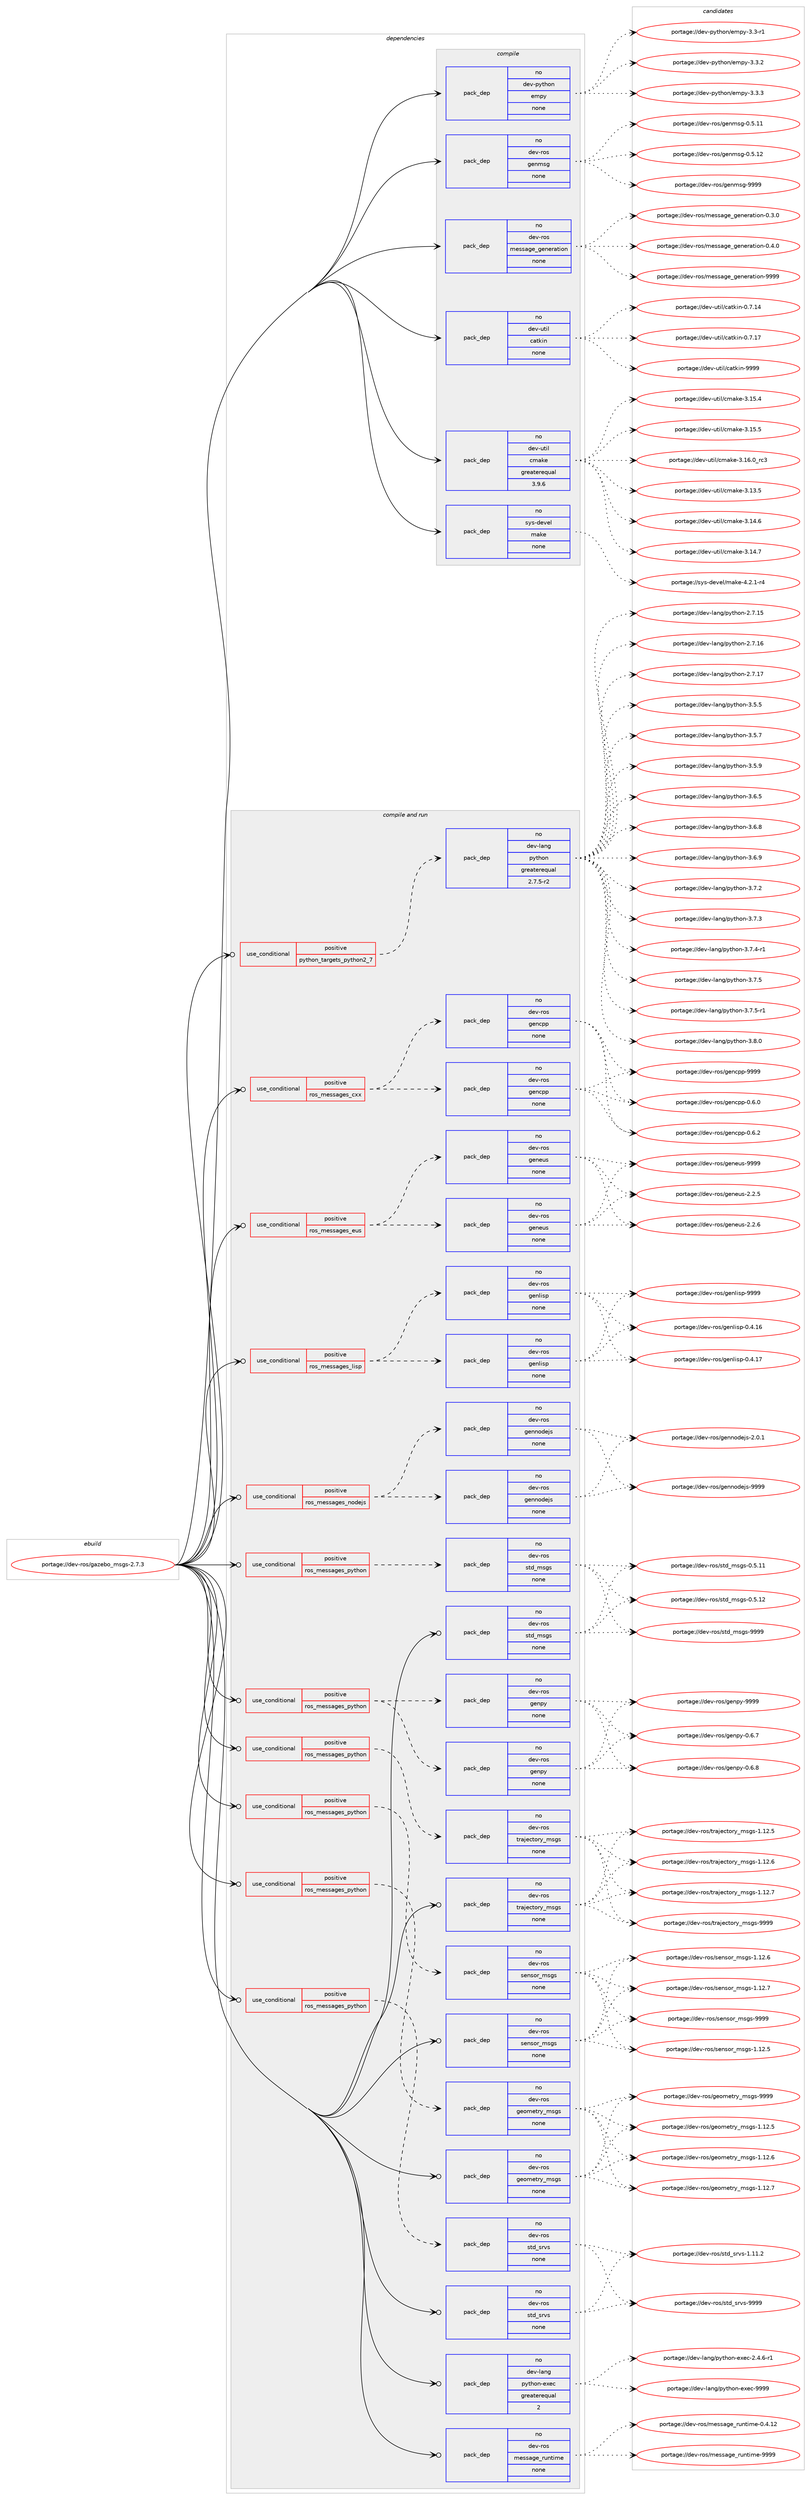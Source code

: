 digraph prolog {

# *************
# Graph options
# *************

newrank=true;
concentrate=true;
compound=true;
graph [rankdir=LR,fontname=Helvetica,fontsize=10,ranksep=1.5];#, ranksep=2.5, nodesep=0.2];
edge  [arrowhead=vee];
node  [fontname=Helvetica,fontsize=10];

# **********
# The ebuild
# **********

subgraph cluster_leftcol {
color=gray;
rank=same;
label=<<i>ebuild</i>>;
id [label="portage://dev-ros/gazebo_msgs-2.7.3", color=red, width=4, href="../dev-ros/gazebo_msgs-2.7.3.svg"];
}

# ****************
# The dependencies
# ****************

subgraph cluster_midcol {
color=gray;
label=<<i>dependencies</i>>;
subgraph cluster_compile {
fillcolor="#eeeeee";
style=filled;
label=<<i>compile</i>>;
subgraph pack140905 {
dependency186837 [label=<<TABLE BORDER="0" CELLBORDER="1" CELLSPACING="0" CELLPADDING="4" WIDTH="220"><TR><TD ROWSPAN="6" CELLPADDING="30">pack_dep</TD></TR><TR><TD WIDTH="110">no</TD></TR><TR><TD>dev-python</TD></TR><TR><TD>empy</TD></TR><TR><TD>none</TD></TR><TR><TD></TD></TR></TABLE>>, shape=none, color=blue];
}
id:e -> dependency186837:w [weight=20,style="solid",arrowhead="vee"];
subgraph pack140906 {
dependency186838 [label=<<TABLE BORDER="0" CELLBORDER="1" CELLSPACING="0" CELLPADDING="4" WIDTH="220"><TR><TD ROWSPAN="6" CELLPADDING="30">pack_dep</TD></TR><TR><TD WIDTH="110">no</TD></TR><TR><TD>dev-ros</TD></TR><TR><TD>genmsg</TD></TR><TR><TD>none</TD></TR><TR><TD></TD></TR></TABLE>>, shape=none, color=blue];
}
id:e -> dependency186838:w [weight=20,style="solid",arrowhead="vee"];
subgraph pack140907 {
dependency186839 [label=<<TABLE BORDER="0" CELLBORDER="1" CELLSPACING="0" CELLPADDING="4" WIDTH="220"><TR><TD ROWSPAN="6" CELLPADDING="30">pack_dep</TD></TR><TR><TD WIDTH="110">no</TD></TR><TR><TD>dev-ros</TD></TR><TR><TD>message_generation</TD></TR><TR><TD>none</TD></TR><TR><TD></TD></TR></TABLE>>, shape=none, color=blue];
}
id:e -> dependency186839:w [weight=20,style="solid",arrowhead="vee"];
subgraph pack140908 {
dependency186840 [label=<<TABLE BORDER="0" CELLBORDER="1" CELLSPACING="0" CELLPADDING="4" WIDTH="220"><TR><TD ROWSPAN="6" CELLPADDING="30">pack_dep</TD></TR><TR><TD WIDTH="110">no</TD></TR><TR><TD>dev-util</TD></TR><TR><TD>catkin</TD></TR><TR><TD>none</TD></TR><TR><TD></TD></TR></TABLE>>, shape=none, color=blue];
}
id:e -> dependency186840:w [weight=20,style="solid",arrowhead="vee"];
subgraph pack140909 {
dependency186841 [label=<<TABLE BORDER="0" CELLBORDER="1" CELLSPACING="0" CELLPADDING="4" WIDTH="220"><TR><TD ROWSPAN="6" CELLPADDING="30">pack_dep</TD></TR><TR><TD WIDTH="110">no</TD></TR><TR><TD>dev-util</TD></TR><TR><TD>cmake</TD></TR><TR><TD>greaterequal</TD></TR><TR><TD>3.9.6</TD></TR></TABLE>>, shape=none, color=blue];
}
id:e -> dependency186841:w [weight=20,style="solid",arrowhead="vee"];
subgraph pack140910 {
dependency186842 [label=<<TABLE BORDER="0" CELLBORDER="1" CELLSPACING="0" CELLPADDING="4" WIDTH="220"><TR><TD ROWSPAN="6" CELLPADDING="30">pack_dep</TD></TR><TR><TD WIDTH="110">no</TD></TR><TR><TD>sys-devel</TD></TR><TR><TD>make</TD></TR><TR><TD>none</TD></TR><TR><TD></TD></TR></TABLE>>, shape=none, color=blue];
}
id:e -> dependency186842:w [weight=20,style="solid",arrowhead="vee"];
}
subgraph cluster_compileandrun {
fillcolor="#eeeeee";
style=filled;
label=<<i>compile and run</i>>;
subgraph cond42504 {
dependency186843 [label=<<TABLE BORDER="0" CELLBORDER="1" CELLSPACING="0" CELLPADDING="4"><TR><TD ROWSPAN="3" CELLPADDING="10">use_conditional</TD></TR><TR><TD>positive</TD></TR><TR><TD>python_targets_python2_7</TD></TR></TABLE>>, shape=none, color=red];
subgraph pack140911 {
dependency186844 [label=<<TABLE BORDER="0" CELLBORDER="1" CELLSPACING="0" CELLPADDING="4" WIDTH="220"><TR><TD ROWSPAN="6" CELLPADDING="30">pack_dep</TD></TR><TR><TD WIDTH="110">no</TD></TR><TR><TD>dev-lang</TD></TR><TR><TD>python</TD></TR><TR><TD>greaterequal</TD></TR><TR><TD>2.7.5-r2</TD></TR></TABLE>>, shape=none, color=blue];
}
dependency186843:e -> dependency186844:w [weight=20,style="dashed",arrowhead="vee"];
}
id:e -> dependency186843:w [weight=20,style="solid",arrowhead="odotvee"];
subgraph cond42505 {
dependency186845 [label=<<TABLE BORDER="0" CELLBORDER="1" CELLSPACING="0" CELLPADDING="4"><TR><TD ROWSPAN="3" CELLPADDING="10">use_conditional</TD></TR><TR><TD>positive</TD></TR><TR><TD>ros_messages_cxx</TD></TR></TABLE>>, shape=none, color=red];
subgraph pack140912 {
dependency186846 [label=<<TABLE BORDER="0" CELLBORDER="1" CELLSPACING="0" CELLPADDING="4" WIDTH="220"><TR><TD ROWSPAN="6" CELLPADDING="30">pack_dep</TD></TR><TR><TD WIDTH="110">no</TD></TR><TR><TD>dev-ros</TD></TR><TR><TD>gencpp</TD></TR><TR><TD>none</TD></TR><TR><TD></TD></TR></TABLE>>, shape=none, color=blue];
}
dependency186845:e -> dependency186846:w [weight=20,style="dashed",arrowhead="vee"];
subgraph pack140913 {
dependency186847 [label=<<TABLE BORDER="0" CELLBORDER="1" CELLSPACING="0" CELLPADDING="4" WIDTH="220"><TR><TD ROWSPAN="6" CELLPADDING="30">pack_dep</TD></TR><TR><TD WIDTH="110">no</TD></TR><TR><TD>dev-ros</TD></TR><TR><TD>gencpp</TD></TR><TR><TD>none</TD></TR><TR><TD></TD></TR></TABLE>>, shape=none, color=blue];
}
dependency186845:e -> dependency186847:w [weight=20,style="dashed",arrowhead="vee"];
}
id:e -> dependency186845:w [weight=20,style="solid",arrowhead="odotvee"];
subgraph cond42506 {
dependency186848 [label=<<TABLE BORDER="0" CELLBORDER="1" CELLSPACING="0" CELLPADDING="4"><TR><TD ROWSPAN="3" CELLPADDING="10">use_conditional</TD></TR><TR><TD>positive</TD></TR><TR><TD>ros_messages_eus</TD></TR></TABLE>>, shape=none, color=red];
subgraph pack140914 {
dependency186849 [label=<<TABLE BORDER="0" CELLBORDER="1" CELLSPACING="0" CELLPADDING="4" WIDTH="220"><TR><TD ROWSPAN="6" CELLPADDING="30">pack_dep</TD></TR><TR><TD WIDTH="110">no</TD></TR><TR><TD>dev-ros</TD></TR><TR><TD>geneus</TD></TR><TR><TD>none</TD></TR><TR><TD></TD></TR></TABLE>>, shape=none, color=blue];
}
dependency186848:e -> dependency186849:w [weight=20,style="dashed",arrowhead="vee"];
subgraph pack140915 {
dependency186850 [label=<<TABLE BORDER="0" CELLBORDER="1" CELLSPACING="0" CELLPADDING="4" WIDTH="220"><TR><TD ROWSPAN="6" CELLPADDING="30">pack_dep</TD></TR><TR><TD WIDTH="110">no</TD></TR><TR><TD>dev-ros</TD></TR><TR><TD>geneus</TD></TR><TR><TD>none</TD></TR><TR><TD></TD></TR></TABLE>>, shape=none, color=blue];
}
dependency186848:e -> dependency186850:w [weight=20,style="dashed",arrowhead="vee"];
}
id:e -> dependency186848:w [weight=20,style="solid",arrowhead="odotvee"];
subgraph cond42507 {
dependency186851 [label=<<TABLE BORDER="0" CELLBORDER="1" CELLSPACING="0" CELLPADDING="4"><TR><TD ROWSPAN="3" CELLPADDING="10">use_conditional</TD></TR><TR><TD>positive</TD></TR><TR><TD>ros_messages_lisp</TD></TR></TABLE>>, shape=none, color=red];
subgraph pack140916 {
dependency186852 [label=<<TABLE BORDER="0" CELLBORDER="1" CELLSPACING="0" CELLPADDING="4" WIDTH="220"><TR><TD ROWSPAN="6" CELLPADDING="30">pack_dep</TD></TR><TR><TD WIDTH="110">no</TD></TR><TR><TD>dev-ros</TD></TR><TR><TD>genlisp</TD></TR><TR><TD>none</TD></TR><TR><TD></TD></TR></TABLE>>, shape=none, color=blue];
}
dependency186851:e -> dependency186852:w [weight=20,style="dashed",arrowhead="vee"];
subgraph pack140917 {
dependency186853 [label=<<TABLE BORDER="0" CELLBORDER="1" CELLSPACING="0" CELLPADDING="4" WIDTH="220"><TR><TD ROWSPAN="6" CELLPADDING="30">pack_dep</TD></TR><TR><TD WIDTH="110">no</TD></TR><TR><TD>dev-ros</TD></TR><TR><TD>genlisp</TD></TR><TR><TD>none</TD></TR><TR><TD></TD></TR></TABLE>>, shape=none, color=blue];
}
dependency186851:e -> dependency186853:w [weight=20,style="dashed",arrowhead="vee"];
}
id:e -> dependency186851:w [weight=20,style="solid",arrowhead="odotvee"];
subgraph cond42508 {
dependency186854 [label=<<TABLE BORDER="0" CELLBORDER="1" CELLSPACING="0" CELLPADDING="4"><TR><TD ROWSPAN="3" CELLPADDING="10">use_conditional</TD></TR><TR><TD>positive</TD></TR><TR><TD>ros_messages_nodejs</TD></TR></TABLE>>, shape=none, color=red];
subgraph pack140918 {
dependency186855 [label=<<TABLE BORDER="0" CELLBORDER="1" CELLSPACING="0" CELLPADDING="4" WIDTH="220"><TR><TD ROWSPAN="6" CELLPADDING="30">pack_dep</TD></TR><TR><TD WIDTH="110">no</TD></TR><TR><TD>dev-ros</TD></TR><TR><TD>gennodejs</TD></TR><TR><TD>none</TD></TR><TR><TD></TD></TR></TABLE>>, shape=none, color=blue];
}
dependency186854:e -> dependency186855:w [weight=20,style="dashed",arrowhead="vee"];
subgraph pack140919 {
dependency186856 [label=<<TABLE BORDER="0" CELLBORDER="1" CELLSPACING="0" CELLPADDING="4" WIDTH="220"><TR><TD ROWSPAN="6" CELLPADDING="30">pack_dep</TD></TR><TR><TD WIDTH="110">no</TD></TR><TR><TD>dev-ros</TD></TR><TR><TD>gennodejs</TD></TR><TR><TD>none</TD></TR><TR><TD></TD></TR></TABLE>>, shape=none, color=blue];
}
dependency186854:e -> dependency186856:w [weight=20,style="dashed",arrowhead="vee"];
}
id:e -> dependency186854:w [weight=20,style="solid",arrowhead="odotvee"];
subgraph cond42509 {
dependency186857 [label=<<TABLE BORDER="0" CELLBORDER="1" CELLSPACING="0" CELLPADDING="4"><TR><TD ROWSPAN="3" CELLPADDING="10">use_conditional</TD></TR><TR><TD>positive</TD></TR><TR><TD>ros_messages_python</TD></TR></TABLE>>, shape=none, color=red];
subgraph pack140920 {
dependency186858 [label=<<TABLE BORDER="0" CELLBORDER="1" CELLSPACING="0" CELLPADDING="4" WIDTH="220"><TR><TD ROWSPAN="6" CELLPADDING="30">pack_dep</TD></TR><TR><TD WIDTH="110">no</TD></TR><TR><TD>dev-ros</TD></TR><TR><TD>genpy</TD></TR><TR><TD>none</TD></TR><TR><TD></TD></TR></TABLE>>, shape=none, color=blue];
}
dependency186857:e -> dependency186858:w [weight=20,style="dashed",arrowhead="vee"];
subgraph pack140921 {
dependency186859 [label=<<TABLE BORDER="0" CELLBORDER="1" CELLSPACING="0" CELLPADDING="4" WIDTH="220"><TR><TD ROWSPAN="6" CELLPADDING="30">pack_dep</TD></TR><TR><TD WIDTH="110">no</TD></TR><TR><TD>dev-ros</TD></TR><TR><TD>genpy</TD></TR><TR><TD>none</TD></TR><TR><TD></TD></TR></TABLE>>, shape=none, color=blue];
}
dependency186857:e -> dependency186859:w [weight=20,style="dashed",arrowhead="vee"];
}
id:e -> dependency186857:w [weight=20,style="solid",arrowhead="odotvee"];
subgraph cond42510 {
dependency186860 [label=<<TABLE BORDER="0" CELLBORDER="1" CELLSPACING="0" CELLPADDING="4"><TR><TD ROWSPAN="3" CELLPADDING="10">use_conditional</TD></TR><TR><TD>positive</TD></TR><TR><TD>ros_messages_python</TD></TR></TABLE>>, shape=none, color=red];
subgraph pack140922 {
dependency186861 [label=<<TABLE BORDER="0" CELLBORDER="1" CELLSPACING="0" CELLPADDING="4" WIDTH="220"><TR><TD ROWSPAN="6" CELLPADDING="30">pack_dep</TD></TR><TR><TD WIDTH="110">no</TD></TR><TR><TD>dev-ros</TD></TR><TR><TD>geometry_msgs</TD></TR><TR><TD>none</TD></TR><TR><TD></TD></TR></TABLE>>, shape=none, color=blue];
}
dependency186860:e -> dependency186861:w [weight=20,style="dashed",arrowhead="vee"];
}
id:e -> dependency186860:w [weight=20,style="solid",arrowhead="odotvee"];
subgraph cond42511 {
dependency186862 [label=<<TABLE BORDER="0" CELLBORDER="1" CELLSPACING="0" CELLPADDING="4"><TR><TD ROWSPAN="3" CELLPADDING="10">use_conditional</TD></TR><TR><TD>positive</TD></TR><TR><TD>ros_messages_python</TD></TR></TABLE>>, shape=none, color=red];
subgraph pack140923 {
dependency186863 [label=<<TABLE BORDER="0" CELLBORDER="1" CELLSPACING="0" CELLPADDING="4" WIDTH="220"><TR><TD ROWSPAN="6" CELLPADDING="30">pack_dep</TD></TR><TR><TD WIDTH="110">no</TD></TR><TR><TD>dev-ros</TD></TR><TR><TD>sensor_msgs</TD></TR><TR><TD>none</TD></TR><TR><TD></TD></TR></TABLE>>, shape=none, color=blue];
}
dependency186862:e -> dependency186863:w [weight=20,style="dashed",arrowhead="vee"];
}
id:e -> dependency186862:w [weight=20,style="solid",arrowhead="odotvee"];
subgraph cond42512 {
dependency186864 [label=<<TABLE BORDER="0" CELLBORDER="1" CELLSPACING="0" CELLPADDING="4"><TR><TD ROWSPAN="3" CELLPADDING="10">use_conditional</TD></TR><TR><TD>positive</TD></TR><TR><TD>ros_messages_python</TD></TR></TABLE>>, shape=none, color=red];
subgraph pack140924 {
dependency186865 [label=<<TABLE BORDER="0" CELLBORDER="1" CELLSPACING="0" CELLPADDING="4" WIDTH="220"><TR><TD ROWSPAN="6" CELLPADDING="30">pack_dep</TD></TR><TR><TD WIDTH="110">no</TD></TR><TR><TD>dev-ros</TD></TR><TR><TD>std_msgs</TD></TR><TR><TD>none</TD></TR><TR><TD></TD></TR></TABLE>>, shape=none, color=blue];
}
dependency186864:e -> dependency186865:w [weight=20,style="dashed",arrowhead="vee"];
}
id:e -> dependency186864:w [weight=20,style="solid",arrowhead="odotvee"];
subgraph cond42513 {
dependency186866 [label=<<TABLE BORDER="0" CELLBORDER="1" CELLSPACING="0" CELLPADDING="4"><TR><TD ROWSPAN="3" CELLPADDING="10">use_conditional</TD></TR><TR><TD>positive</TD></TR><TR><TD>ros_messages_python</TD></TR></TABLE>>, shape=none, color=red];
subgraph pack140925 {
dependency186867 [label=<<TABLE BORDER="0" CELLBORDER="1" CELLSPACING="0" CELLPADDING="4" WIDTH="220"><TR><TD ROWSPAN="6" CELLPADDING="30">pack_dep</TD></TR><TR><TD WIDTH="110">no</TD></TR><TR><TD>dev-ros</TD></TR><TR><TD>std_srvs</TD></TR><TR><TD>none</TD></TR><TR><TD></TD></TR></TABLE>>, shape=none, color=blue];
}
dependency186866:e -> dependency186867:w [weight=20,style="dashed",arrowhead="vee"];
}
id:e -> dependency186866:w [weight=20,style="solid",arrowhead="odotvee"];
subgraph cond42514 {
dependency186868 [label=<<TABLE BORDER="0" CELLBORDER="1" CELLSPACING="0" CELLPADDING="4"><TR><TD ROWSPAN="3" CELLPADDING="10">use_conditional</TD></TR><TR><TD>positive</TD></TR><TR><TD>ros_messages_python</TD></TR></TABLE>>, shape=none, color=red];
subgraph pack140926 {
dependency186869 [label=<<TABLE BORDER="0" CELLBORDER="1" CELLSPACING="0" CELLPADDING="4" WIDTH="220"><TR><TD ROWSPAN="6" CELLPADDING="30">pack_dep</TD></TR><TR><TD WIDTH="110">no</TD></TR><TR><TD>dev-ros</TD></TR><TR><TD>trajectory_msgs</TD></TR><TR><TD>none</TD></TR><TR><TD></TD></TR></TABLE>>, shape=none, color=blue];
}
dependency186868:e -> dependency186869:w [weight=20,style="dashed",arrowhead="vee"];
}
id:e -> dependency186868:w [weight=20,style="solid",arrowhead="odotvee"];
subgraph pack140927 {
dependency186870 [label=<<TABLE BORDER="0" CELLBORDER="1" CELLSPACING="0" CELLPADDING="4" WIDTH="220"><TR><TD ROWSPAN="6" CELLPADDING="30">pack_dep</TD></TR><TR><TD WIDTH="110">no</TD></TR><TR><TD>dev-lang</TD></TR><TR><TD>python-exec</TD></TR><TR><TD>greaterequal</TD></TR><TR><TD>2</TD></TR></TABLE>>, shape=none, color=blue];
}
id:e -> dependency186870:w [weight=20,style="solid",arrowhead="odotvee"];
subgraph pack140928 {
dependency186871 [label=<<TABLE BORDER="0" CELLBORDER="1" CELLSPACING="0" CELLPADDING="4" WIDTH="220"><TR><TD ROWSPAN="6" CELLPADDING="30">pack_dep</TD></TR><TR><TD WIDTH="110">no</TD></TR><TR><TD>dev-ros</TD></TR><TR><TD>geometry_msgs</TD></TR><TR><TD>none</TD></TR><TR><TD></TD></TR></TABLE>>, shape=none, color=blue];
}
id:e -> dependency186871:w [weight=20,style="solid",arrowhead="odotvee"];
subgraph pack140929 {
dependency186872 [label=<<TABLE BORDER="0" CELLBORDER="1" CELLSPACING="0" CELLPADDING="4" WIDTH="220"><TR><TD ROWSPAN="6" CELLPADDING="30">pack_dep</TD></TR><TR><TD WIDTH="110">no</TD></TR><TR><TD>dev-ros</TD></TR><TR><TD>message_runtime</TD></TR><TR><TD>none</TD></TR><TR><TD></TD></TR></TABLE>>, shape=none, color=blue];
}
id:e -> dependency186872:w [weight=20,style="solid",arrowhead="odotvee"];
subgraph pack140930 {
dependency186873 [label=<<TABLE BORDER="0" CELLBORDER="1" CELLSPACING="0" CELLPADDING="4" WIDTH="220"><TR><TD ROWSPAN="6" CELLPADDING="30">pack_dep</TD></TR><TR><TD WIDTH="110">no</TD></TR><TR><TD>dev-ros</TD></TR><TR><TD>sensor_msgs</TD></TR><TR><TD>none</TD></TR><TR><TD></TD></TR></TABLE>>, shape=none, color=blue];
}
id:e -> dependency186873:w [weight=20,style="solid",arrowhead="odotvee"];
subgraph pack140931 {
dependency186874 [label=<<TABLE BORDER="0" CELLBORDER="1" CELLSPACING="0" CELLPADDING="4" WIDTH="220"><TR><TD ROWSPAN="6" CELLPADDING="30">pack_dep</TD></TR><TR><TD WIDTH="110">no</TD></TR><TR><TD>dev-ros</TD></TR><TR><TD>std_msgs</TD></TR><TR><TD>none</TD></TR><TR><TD></TD></TR></TABLE>>, shape=none, color=blue];
}
id:e -> dependency186874:w [weight=20,style="solid",arrowhead="odotvee"];
subgraph pack140932 {
dependency186875 [label=<<TABLE BORDER="0" CELLBORDER="1" CELLSPACING="0" CELLPADDING="4" WIDTH="220"><TR><TD ROWSPAN="6" CELLPADDING="30">pack_dep</TD></TR><TR><TD WIDTH="110">no</TD></TR><TR><TD>dev-ros</TD></TR><TR><TD>std_srvs</TD></TR><TR><TD>none</TD></TR><TR><TD></TD></TR></TABLE>>, shape=none, color=blue];
}
id:e -> dependency186875:w [weight=20,style="solid",arrowhead="odotvee"];
subgraph pack140933 {
dependency186876 [label=<<TABLE BORDER="0" CELLBORDER="1" CELLSPACING="0" CELLPADDING="4" WIDTH="220"><TR><TD ROWSPAN="6" CELLPADDING="30">pack_dep</TD></TR><TR><TD WIDTH="110">no</TD></TR><TR><TD>dev-ros</TD></TR><TR><TD>trajectory_msgs</TD></TR><TR><TD>none</TD></TR><TR><TD></TD></TR></TABLE>>, shape=none, color=blue];
}
id:e -> dependency186876:w [weight=20,style="solid",arrowhead="odotvee"];
}
subgraph cluster_run {
fillcolor="#eeeeee";
style=filled;
label=<<i>run</i>>;
}
}

# **************
# The candidates
# **************

subgraph cluster_choices {
rank=same;
color=gray;
label=<<i>candidates</i>>;

subgraph choice140905 {
color=black;
nodesep=1;
choiceportage1001011184511212111610411111047101109112121455146514511449 [label="portage://dev-python/empy-3.3-r1", color=red, width=4,href="../dev-python/empy-3.3-r1.svg"];
choiceportage1001011184511212111610411111047101109112121455146514650 [label="portage://dev-python/empy-3.3.2", color=red, width=4,href="../dev-python/empy-3.3.2.svg"];
choiceportage1001011184511212111610411111047101109112121455146514651 [label="portage://dev-python/empy-3.3.3", color=red, width=4,href="../dev-python/empy-3.3.3.svg"];
dependency186837:e -> choiceportage1001011184511212111610411111047101109112121455146514511449:w [style=dotted,weight="100"];
dependency186837:e -> choiceportage1001011184511212111610411111047101109112121455146514650:w [style=dotted,weight="100"];
dependency186837:e -> choiceportage1001011184511212111610411111047101109112121455146514651:w [style=dotted,weight="100"];
}
subgraph choice140906 {
color=black;
nodesep=1;
choiceportage100101118451141111154710310111010911510345484653464949 [label="portage://dev-ros/genmsg-0.5.11", color=red, width=4,href="../dev-ros/genmsg-0.5.11.svg"];
choiceportage100101118451141111154710310111010911510345484653464950 [label="portage://dev-ros/genmsg-0.5.12", color=red, width=4,href="../dev-ros/genmsg-0.5.12.svg"];
choiceportage10010111845114111115471031011101091151034557575757 [label="portage://dev-ros/genmsg-9999", color=red, width=4,href="../dev-ros/genmsg-9999.svg"];
dependency186838:e -> choiceportage100101118451141111154710310111010911510345484653464949:w [style=dotted,weight="100"];
dependency186838:e -> choiceportage100101118451141111154710310111010911510345484653464950:w [style=dotted,weight="100"];
dependency186838:e -> choiceportage10010111845114111115471031011101091151034557575757:w [style=dotted,weight="100"];
}
subgraph choice140907 {
color=black;
nodesep=1;
choiceportage1001011184511411111547109101115115971031019510310111010111497116105111110454846514648 [label="portage://dev-ros/message_generation-0.3.0", color=red, width=4,href="../dev-ros/message_generation-0.3.0.svg"];
choiceportage1001011184511411111547109101115115971031019510310111010111497116105111110454846524648 [label="portage://dev-ros/message_generation-0.4.0", color=red, width=4,href="../dev-ros/message_generation-0.4.0.svg"];
choiceportage10010111845114111115471091011151159710310195103101110101114971161051111104557575757 [label="portage://dev-ros/message_generation-9999", color=red, width=4,href="../dev-ros/message_generation-9999.svg"];
dependency186839:e -> choiceportage1001011184511411111547109101115115971031019510310111010111497116105111110454846514648:w [style=dotted,weight="100"];
dependency186839:e -> choiceportage1001011184511411111547109101115115971031019510310111010111497116105111110454846524648:w [style=dotted,weight="100"];
dependency186839:e -> choiceportage10010111845114111115471091011151159710310195103101110101114971161051111104557575757:w [style=dotted,weight="100"];
}
subgraph choice140908 {
color=black;
nodesep=1;
choiceportage1001011184511711610510847999711610710511045484655464952 [label="portage://dev-util/catkin-0.7.14", color=red, width=4,href="../dev-util/catkin-0.7.14.svg"];
choiceportage1001011184511711610510847999711610710511045484655464955 [label="portage://dev-util/catkin-0.7.17", color=red, width=4,href="../dev-util/catkin-0.7.17.svg"];
choiceportage100101118451171161051084799971161071051104557575757 [label="portage://dev-util/catkin-9999", color=red, width=4,href="../dev-util/catkin-9999.svg"];
dependency186840:e -> choiceportage1001011184511711610510847999711610710511045484655464952:w [style=dotted,weight="100"];
dependency186840:e -> choiceportage1001011184511711610510847999711610710511045484655464955:w [style=dotted,weight="100"];
dependency186840:e -> choiceportage100101118451171161051084799971161071051104557575757:w [style=dotted,weight="100"];
}
subgraph choice140909 {
color=black;
nodesep=1;
choiceportage1001011184511711610510847991099710710145514649514653 [label="portage://dev-util/cmake-3.13.5", color=red, width=4,href="../dev-util/cmake-3.13.5.svg"];
choiceportage1001011184511711610510847991099710710145514649524654 [label="portage://dev-util/cmake-3.14.6", color=red, width=4,href="../dev-util/cmake-3.14.6.svg"];
choiceportage1001011184511711610510847991099710710145514649524655 [label="portage://dev-util/cmake-3.14.7", color=red, width=4,href="../dev-util/cmake-3.14.7.svg"];
choiceportage1001011184511711610510847991099710710145514649534652 [label="portage://dev-util/cmake-3.15.4", color=red, width=4,href="../dev-util/cmake-3.15.4.svg"];
choiceportage1001011184511711610510847991099710710145514649534653 [label="portage://dev-util/cmake-3.15.5", color=red, width=4,href="../dev-util/cmake-3.15.5.svg"];
choiceportage1001011184511711610510847991099710710145514649544648951149951 [label="portage://dev-util/cmake-3.16.0_rc3", color=red, width=4,href="../dev-util/cmake-3.16.0_rc3.svg"];
dependency186841:e -> choiceportage1001011184511711610510847991099710710145514649514653:w [style=dotted,weight="100"];
dependency186841:e -> choiceportage1001011184511711610510847991099710710145514649524654:w [style=dotted,weight="100"];
dependency186841:e -> choiceportage1001011184511711610510847991099710710145514649524655:w [style=dotted,weight="100"];
dependency186841:e -> choiceportage1001011184511711610510847991099710710145514649534652:w [style=dotted,weight="100"];
dependency186841:e -> choiceportage1001011184511711610510847991099710710145514649534653:w [style=dotted,weight="100"];
dependency186841:e -> choiceportage1001011184511711610510847991099710710145514649544648951149951:w [style=dotted,weight="100"];
}
subgraph choice140910 {
color=black;
nodesep=1;
choiceportage1151211154510010111810110847109971071014552465046494511452 [label="portage://sys-devel/make-4.2.1-r4", color=red, width=4,href="../sys-devel/make-4.2.1-r4.svg"];
dependency186842:e -> choiceportage1151211154510010111810110847109971071014552465046494511452:w [style=dotted,weight="100"];
}
subgraph choice140911 {
color=black;
nodesep=1;
choiceportage10010111845108971101034711212111610411111045504655464953 [label="portage://dev-lang/python-2.7.15", color=red, width=4,href="../dev-lang/python-2.7.15.svg"];
choiceportage10010111845108971101034711212111610411111045504655464954 [label="portage://dev-lang/python-2.7.16", color=red, width=4,href="../dev-lang/python-2.7.16.svg"];
choiceportage10010111845108971101034711212111610411111045504655464955 [label="portage://dev-lang/python-2.7.17", color=red, width=4,href="../dev-lang/python-2.7.17.svg"];
choiceportage100101118451089711010347112121116104111110455146534653 [label="portage://dev-lang/python-3.5.5", color=red, width=4,href="../dev-lang/python-3.5.5.svg"];
choiceportage100101118451089711010347112121116104111110455146534655 [label="portage://dev-lang/python-3.5.7", color=red, width=4,href="../dev-lang/python-3.5.7.svg"];
choiceportage100101118451089711010347112121116104111110455146534657 [label="portage://dev-lang/python-3.5.9", color=red, width=4,href="../dev-lang/python-3.5.9.svg"];
choiceportage100101118451089711010347112121116104111110455146544653 [label="portage://dev-lang/python-3.6.5", color=red, width=4,href="../dev-lang/python-3.6.5.svg"];
choiceportage100101118451089711010347112121116104111110455146544656 [label="portage://dev-lang/python-3.6.8", color=red, width=4,href="../dev-lang/python-3.6.8.svg"];
choiceportage100101118451089711010347112121116104111110455146544657 [label="portage://dev-lang/python-3.6.9", color=red, width=4,href="../dev-lang/python-3.6.9.svg"];
choiceportage100101118451089711010347112121116104111110455146554650 [label="portage://dev-lang/python-3.7.2", color=red, width=4,href="../dev-lang/python-3.7.2.svg"];
choiceportage100101118451089711010347112121116104111110455146554651 [label="portage://dev-lang/python-3.7.3", color=red, width=4,href="../dev-lang/python-3.7.3.svg"];
choiceportage1001011184510897110103471121211161041111104551465546524511449 [label="portage://dev-lang/python-3.7.4-r1", color=red, width=4,href="../dev-lang/python-3.7.4-r1.svg"];
choiceportage100101118451089711010347112121116104111110455146554653 [label="portage://dev-lang/python-3.7.5", color=red, width=4,href="../dev-lang/python-3.7.5.svg"];
choiceportage1001011184510897110103471121211161041111104551465546534511449 [label="portage://dev-lang/python-3.7.5-r1", color=red, width=4,href="../dev-lang/python-3.7.5-r1.svg"];
choiceportage100101118451089711010347112121116104111110455146564648 [label="portage://dev-lang/python-3.8.0", color=red, width=4,href="../dev-lang/python-3.8.0.svg"];
dependency186844:e -> choiceportage10010111845108971101034711212111610411111045504655464953:w [style=dotted,weight="100"];
dependency186844:e -> choiceportage10010111845108971101034711212111610411111045504655464954:w [style=dotted,weight="100"];
dependency186844:e -> choiceportage10010111845108971101034711212111610411111045504655464955:w [style=dotted,weight="100"];
dependency186844:e -> choiceportage100101118451089711010347112121116104111110455146534653:w [style=dotted,weight="100"];
dependency186844:e -> choiceportage100101118451089711010347112121116104111110455146534655:w [style=dotted,weight="100"];
dependency186844:e -> choiceportage100101118451089711010347112121116104111110455146534657:w [style=dotted,weight="100"];
dependency186844:e -> choiceportage100101118451089711010347112121116104111110455146544653:w [style=dotted,weight="100"];
dependency186844:e -> choiceportage100101118451089711010347112121116104111110455146544656:w [style=dotted,weight="100"];
dependency186844:e -> choiceportage100101118451089711010347112121116104111110455146544657:w [style=dotted,weight="100"];
dependency186844:e -> choiceportage100101118451089711010347112121116104111110455146554650:w [style=dotted,weight="100"];
dependency186844:e -> choiceportage100101118451089711010347112121116104111110455146554651:w [style=dotted,weight="100"];
dependency186844:e -> choiceportage1001011184510897110103471121211161041111104551465546524511449:w [style=dotted,weight="100"];
dependency186844:e -> choiceportage100101118451089711010347112121116104111110455146554653:w [style=dotted,weight="100"];
dependency186844:e -> choiceportage1001011184510897110103471121211161041111104551465546534511449:w [style=dotted,weight="100"];
dependency186844:e -> choiceportage100101118451089711010347112121116104111110455146564648:w [style=dotted,weight="100"];
}
subgraph choice140912 {
color=black;
nodesep=1;
choiceportage100101118451141111154710310111099112112454846544648 [label="portage://dev-ros/gencpp-0.6.0", color=red, width=4,href="../dev-ros/gencpp-0.6.0.svg"];
choiceportage100101118451141111154710310111099112112454846544650 [label="portage://dev-ros/gencpp-0.6.2", color=red, width=4,href="../dev-ros/gencpp-0.6.2.svg"];
choiceportage1001011184511411111547103101110991121124557575757 [label="portage://dev-ros/gencpp-9999", color=red, width=4,href="../dev-ros/gencpp-9999.svg"];
dependency186846:e -> choiceportage100101118451141111154710310111099112112454846544648:w [style=dotted,weight="100"];
dependency186846:e -> choiceportage100101118451141111154710310111099112112454846544650:w [style=dotted,weight="100"];
dependency186846:e -> choiceportage1001011184511411111547103101110991121124557575757:w [style=dotted,weight="100"];
}
subgraph choice140913 {
color=black;
nodesep=1;
choiceportage100101118451141111154710310111099112112454846544648 [label="portage://dev-ros/gencpp-0.6.0", color=red, width=4,href="../dev-ros/gencpp-0.6.0.svg"];
choiceportage100101118451141111154710310111099112112454846544650 [label="portage://dev-ros/gencpp-0.6.2", color=red, width=4,href="../dev-ros/gencpp-0.6.2.svg"];
choiceportage1001011184511411111547103101110991121124557575757 [label="portage://dev-ros/gencpp-9999", color=red, width=4,href="../dev-ros/gencpp-9999.svg"];
dependency186847:e -> choiceportage100101118451141111154710310111099112112454846544648:w [style=dotted,weight="100"];
dependency186847:e -> choiceportage100101118451141111154710310111099112112454846544650:w [style=dotted,weight="100"];
dependency186847:e -> choiceportage1001011184511411111547103101110991121124557575757:w [style=dotted,weight="100"];
}
subgraph choice140914 {
color=black;
nodesep=1;
choiceportage1001011184511411111547103101110101117115455046504653 [label="portage://dev-ros/geneus-2.2.5", color=red, width=4,href="../dev-ros/geneus-2.2.5.svg"];
choiceportage1001011184511411111547103101110101117115455046504654 [label="portage://dev-ros/geneus-2.2.6", color=red, width=4,href="../dev-ros/geneus-2.2.6.svg"];
choiceportage10010111845114111115471031011101011171154557575757 [label="portage://dev-ros/geneus-9999", color=red, width=4,href="../dev-ros/geneus-9999.svg"];
dependency186849:e -> choiceportage1001011184511411111547103101110101117115455046504653:w [style=dotted,weight="100"];
dependency186849:e -> choiceportage1001011184511411111547103101110101117115455046504654:w [style=dotted,weight="100"];
dependency186849:e -> choiceportage10010111845114111115471031011101011171154557575757:w [style=dotted,weight="100"];
}
subgraph choice140915 {
color=black;
nodesep=1;
choiceportage1001011184511411111547103101110101117115455046504653 [label="portage://dev-ros/geneus-2.2.5", color=red, width=4,href="../dev-ros/geneus-2.2.5.svg"];
choiceportage1001011184511411111547103101110101117115455046504654 [label="portage://dev-ros/geneus-2.2.6", color=red, width=4,href="../dev-ros/geneus-2.2.6.svg"];
choiceportage10010111845114111115471031011101011171154557575757 [label="portage://dev-ros/geneus-9999", color=red, width=4,href="../dev-ros/geneus-9999.svg"];
dependency186850:e -> choiceportage1001011184511411111547103101110101117115455046504653:w [style=dotted,weight="100"];
dependency186850:e -> choiceportage1001011184511411111547103101110101117115455046504654:w [style=dotted,weight="100"];
dependency186850:e -> choiceportage10010111845114111115471031011101011171154557575757:w [style=dotted,weight="100"];
}
subgraph choice140916 {
color=black;
nodesep=1;
choiceportage100101118451141111154710310111010810511511245484652464954 [label="portage://dev-ros/genlisp-0.4.16", color=red, width=4,href="../dev-ros/genlisp-0.4.16.svg"];
choiceportage100101118451141111154710310111010810511511245484652464955 [label="portage://dev-ros/genlisp-0.4.17", color=red, width=4,href="../dev-ros/genlisp-0.4.17.svg"];
choiceportage10010111845114111115471031011101081051151124557575757 [label="portage://dev-ros/genlisp-9999", color=red, width=4,href="../dev-ros/genlisp-9999.svg"];
dependency186852:e -> choiceportage100101118451141111154710310111010810511511245484652464954:w [style=dotted,weight="100"];
dependency186852:e -> choiceportage100101118451141111154710310111010810511511245484652464955:w [style=dotted,weight="100"];
dependency186852:e -> choiceportage10010111845114111115471031011101081051151124557575757:w [style=dotted,weight="100"];
}
subgraph choice140917 {
color=black;
nodesep=1;
choiceportage100101118451141111154710310111010810511511245484652464954 [label="portage://dev-ros/genlisp-0.4.16", color=red, width=4,href="../dev-ros/genlisp-0.4.16.svg"];
choiceportage100101118451141111154710310111010810511511245484652464955 [label="portage://dev-ros/genlisp-0.4.17", color=red, width=4,href="../dev-ros/genlisp-0.4.17.svg"];
choiceportage10010111845114111115471031011101081051151124557575757 [label="portage://dev-ros/genlisp-9999", color=red, width=4,href="../dev-ros/genlisp-9999.svg"];
dependency186853:e -> choiceportage100101118451141111154710310111010810511511245484652464954:w [style=dotted,weight="100"];
dependency186853:e -> choiceportage100101118451141111154710310111010810511511245484652464955:w [style=dotted,weight="100"];
dependency186853:e -> choiceportage10010111845114111115471031011101081051151124557575757:w [style=dotted,weight="100"];
}
subgraph choice140918 {
color=black;
nodesep=1;
choiceportage1001011184511411111547103101110110111100101106115455046484649 [label="portage://dev-ros/gennodejs-2.0.1", color=red, width=4,href="../dev-ros/gennodejs-2.0.1.svg"];
choiceportage10010111845114111115471031011101101111001011061154557575757 [label="portage://dev-ros/gennodejs-9999", color=red, width=4,href="../dev-ros/gennodejs-9999.svg"];
dependency186855:e -> choiceportage1001011184511411111547103101110110111100101106115455046484649:w [style=dotted,weight="100"];
dependency186855:e -> choiceportage10010111845114111115471031011101101111001011061154557575757:w [style=dotted,weight="100"];
}
subgraph choice140919 {
color=black;
nodesep=1;
choiceportage1001011184511411111547103101110110111100101106115455046484649 [label="portage://dev-ros/gennodejs-2.0.1", color=red, width=4,href="../dev-ros/gennodejs-2.0.1.svg"];
choiceportage10010111845114111115471031011101101111001011061154557575757 [label="portage://dev-ros/gennodejs-9999", color=red, width=4,href="../dev-ros/gennodejs-9999.svg"];
dependency186856:e -> choiceportage1001011184511411111547103101110110111100101106115455046484649:w [style=dotted,weight="100"];
dependency186856:e -> choiceportage10010111845114111115471031011101101111001011061154557575757:w [style=dotted,weight="100"];
}
subgraph choice140920 {
color=black;
nodesep=1;
choiceportage1001011184511411111547103101110112121454846544655 [label="portage://dev-ros/genpy-0.6.7", color=red, width=4,href="../dev-ros/genpy-0.6.7.svg"];
choiceportage1001011184511411111547103101110112121454846544656 [label="portage://dev-ros/genpy-0.6.8", color=red, width=4,href="../dev-ros/genpy-0.6.8.svg"];
choiceportage10010111845114111115471031011101121214557575757 [label="portage://dev-ros/genpy-9999", color=red, width=4,href="../dev-ros/genpy-9999.svg"];
dependency186858:e -> choiceportage1001011184511411111547103101110112121454846544655:w [style=dotted,weight="100"];
dependency186858:e -> choiceportage1001011184511411111547103101110112121454846544656:w [style=dotted,weight="100"];
dependency186858:e -> choiceportage10010111845114111115471031011101121214557575757:w [style=dotted,weight="100"];
}
subgraph choice140921 {
color=black;
nodesep=1;
choiceportage1001011184511411111547103101110112121454846544655 [label="portage://dev-ros/genpy-0.6.7", color=red, width=4,href="../dev-ros/genpy-0.6.7.svg"];
choiceportage1001011184511411111547103101110112121454846544656 [label="portage://dev-ros/genpy-0.6.8", color=red, width=4,href="../dev-ros/genpy-0.6.8.svg"];
choiceportage10010111845114111115471031011101121214557575757 [label="portage://dev-ros/genpy-9999", color=red, width=4,href="../dev-ros/genpy-9999.svg"];
dependency186859:e -> choiceportage1001011184511411111547103101110112121454846544655:w [style=dotted,weight="100"];
dependency186859:e -> choiceportage1001011184511411111547103101110112121454846544656:w [style=dotted,weight="100"];
dependency186859:e -> choiceportage10010111845114111115471031011101121214557575757:w [style=dotted,weight="100"];
}
subgraph choice140922 {
color=black;
nodesep=1;
choiceportage10010111845114111115471031011111091011161141219510911510311545494649504653 [label="portage://dev-ros/geometry_msgs-1.12.5", color=red, width=4,href="../dev-ros/geometry_msgs-1.12.5.svg"];
choiceportage10010111845114111115471031011111091011161141219510911510311545494649504654 [label="portage://dev-ros/geometry_msgs-1.12.6", color=red, width=4,href="../dev-ros/geometry_msgs-1.12.6.svg"];
choiceportage10010111845114111115471031011111091011161141219510911510311545494649504655 [label="portage://dev-ros/geometry_msgs-1.12.7", color=red, width=4,href="../dev-ros/geometry_msgs-1.12.7.svg"];
choiceportage1001011184511411111547103101111109101116114121951091151031154557575757 [label="portage://dev-ros/geometry_msgs-9999", color=red, width=4,href="../dev-ros/geometry_msgs-9999.svg"];
dependency186861:e -> choiceportage10010111845114111115471031011111091011161141219510911510311545494649504653:w [style=dotted,weight="100"];
dependency186861:e -> choiceportage10010111845114111115471031011111091011161141219510911510311545494649504654:w [style=dotted,weight="100"];
dependency186861:e -> choiceportage10010111845114111115471031011111091011161141219510911510311545494649504655:w [style=dotted,weight="100"];
dependency186861:e -> choiceportage1001011184511411111547103101111109101116114121951091151031154557575757:w [style=dotted,weight="100"];
}
subgraph choice140923 {
color=black;
nodesep=1;
choiceportage10010111845114111115471151011101151111149510911510311545494649504653 [label="portage://dev-ros/sensor_msgs-1.12.5", color=red, width=4,href="../dev-ros/sensor_msgs-1.12.5.svg"];
choiceportage10010111845114111115471151011101151111149510911510311545494649504654 [label="portage://dev-ros/sensor_msgs-1.12.6", color=red, width=4,href="../dev-ros/sensor_msgs-1.12.6.svg"];
choiceportage10010111845114111115471151011101151111149510911510311545494649504655 [label="portage://dev-ros/sensor_msgs-1.12.7", color=red, width=4,href="../dev-ros/sensor_msgs-1.12.7.svg"];
choiceportage1001011184511411111547115101110115111114951091151031154557575757 [label="portage://dev-ros/sensor_msgs-9999", color=red, width=4,href="../dev-ros/sensor_msgs-9999.svg"];
dependency186863:e -> choiceportage10010111845114111115471151011101151111149510911510311545494649504653:w [style=dotted,weight="100"];
dependency186863:e -> choiceportage10010111845114111115471151011101151111149510911510311545494649504654:w [style=dotted,weight="100"];
dependency186863:e -> choiceportage10010111845114111115471151011101151111149510911510311545494649504655:w [style=dotted,weight="100"];
dependency186863:e -> choiceportage1001011184511411111547115101110115111114951091151031154557575757:w [style=dotted,weight="100"];
}
subgraph choice140924 {
color=black;
nodesep=1;
choiceportage10010111845114111115471151161009510911510311545484653464949 [label="portage://dev-ros/std_msgs-0.5.11", color=red, width=4,href="../dev-ros/std_msgs-0.5.11.svg"];
choiceportage10010111845114111115471151161009510911510311545484653464950 [label="portage://dev-ros/std_msgs-0.5.12", color=red, width=4,href="../dev-ros/std_msgs-0.5.12.svg"];
choiceportage1001011184511411111547115116100951091151031154557575757 [label="portage://dev-ros/std_msgs-9999", color=red, width=4,href="../dev-ros/std_msgs-9999.svg"];
dependency186865:e -> choiceportage10010111845114111115471151161009510911510311545484653464949:w [style=dotted,weight="100"];
dependency186865:e -> choiceportage10010111845114111115471151161009510911510311545484653464950:w [style=dotted,weight="100"];
dependency186865:e -> choiceportage1001011184511411111547115116100951091151031154557575757:w [style=dotted,weight="100"];
}
subgraph choice140925 {
color=black;
nodesep=1;
choiceportage10010111845114111115471151161009511511411811545494649494650 [label="portage://dev-ros/std_srvs-1.11.2", color=red, width=4,href="../dev-ros/std_srvs-1.11.2.svg"];
choiceportage1001011184511411111547115116100951151141181154557575757 [label="portage://dev-ros/std_srvs-9999", color=red, width=4,href="../dev-ros/std_srvs-9999.svg"];
dependency186867:e -> choiceportage10010111845114111115471151161009511511411811545494649494650:w [style=dotted,weight="100"];
dependency186867:e -> choiceportage1001011184511411111547115116100951151141181154557575757:w [style=dotted,weight="100"];
}
subgraph choice140926 {
color=black;
nodesep=1;
choiceportage100101118451141111154711611497106101991161111141219510911510311545494649504653 [label="portage://dev-ros/trajectory_msgs-1.12.5", color=red, width=4,href="../dev-ros/trajectory_msgs-1.12.5.svg"];
choiceportage100101118451141111154711611497106101991161111141219510911510311545494649504654 [label="portage://dev-ros/trajectory_msgs-1.12.6", color=red, width=4,href="../dev-ros/trajectory_msgs-1.12.6.svg"];
choiceportage100101118451141111154711611497106101991161111141219510911510311545494649504655 [label="portage://dev-ros/trajectory_msgs-1.12.7", color=red, width=4,href="../dev-ros/trajectory_msgs-1.12.7.svg"];
choiceportage10010111845114111115471161149710610199116111114121951091151031154557575757 [label="portage://dev-ros/trajectory_msgs-9999", color=red, width=4,href="../dev-ros/trajectory_msgs-9999.svg"];
dependency186869:e -> choiceportage100101118451141111154711611497106101991161111141219510911510311545494649504653:w [style=dotted,weight="100"];
dependency186869:e -> choiceportage100101118451141111154711611497106101991161111141219510911510311545494649504654:w [style=dotted,weight="100"];
dependency186869:e -> choiceportage100101118451141111154711611497106101991161111141219510911510311545494649504655:w [style=dotted,weight="100"];
dependency186869:e -> choiceportage10010111845114111115471161149710610199116111114121951091151031154557575757:w [style=dotted,weight="100"];
}
subgraph choice140927 {
color=black;
nodesep=1;
choiceportage10010111845108971101034711212111610411111045101120101994550465246544511449 [label="portage://dev-lang/python-exec-2.4.6-r1", color=red, width=4,href="../dev-lang/python-exec-2.4.6-r1.svg"];
choiceportage10010111845108971101034711212111610411111045101120101994557575757 [label="portage://dev-lang/python-exec-9999", color=red, width=4,href="../dev-lang/python-exec-9999.svg"];
dependency186870:e -> choiceportage10010111845108971101034711212111610411111045101120101994550465246544511449:w [style=dotted,weight="100"];
dependency186870:e -> choiceportage10010111845108971101034711212111610411111045101120101994557575757:w [style=dotted,weight="100"];
}
subgraph choice140928 {
color=black;
nodesep=1;
choiceportage10010111845114111115471031011111091011161141219510911510311545494649504653 [label="portage://dev-ros/geometry_msgs-1.12.5", color=red, width=4,href="../dev-ros/geometry_msgs-1.12.5.svg"];
choiceportage10010111845114111115471031011111091011161141219510911510311545494649504654 [label="portage://dev-ros/geometry_msgs-1.12.6", color=red, width=4,href="../dev-ros/geometry_msgs-1.12.6.svg"];
choiceportage10010111845114111115471031011111091011161141219510911510311545494649504655 [label="portage://dev-ros/geometry_msgs-1.12.7", color=red, width=4,href="../dev-ros/geometry_msgs-1.12.7.svg"];
choiceportage1001011184511411111547103101111109101116114121951091151031154557575757 [label="portage://dev-ros/geometry_msgs-9999", color=red, width=4,href="../dev-ros/geometry_msgs-9999.svg"];
dependency186871:e -> choiceportage10010111845114111115471031011111091011161141219510911510311545494649504653:w [style=dotted,weight="100"];
dependency186871:e -> choiceportage10010111845114111115471031011111091011161141219510911510311545494649504654:w [style=dotted,weight="100"];
dependency186871:e -> choiceportage10010111845114111115471031011111091011161141219510911510311545494649504655:w [style=dotted,weight="100"];
dependency186871:e -> choiceportage1001011184511411111547103101111109101116114121951091151031154557575757:w [style=dotted,weight="100"];
}
subgraph choice140929 {
color=black;
nodesep=1;
choiceportage1001011184511411111547109101115115971031019511411711011610510910145484652464950 [label="portage://dev-ros/message_runtime-0.4.12", color=red, width=4,href="../dev-ros/message_runtime-0.4.12.svg"];
choiceportage100101118451141111154710910111511597103101951141171101161051091014557575757 [label="portage://dev-ros/message_runtime-9999", color=red, width=4,href="../dev-ros/message_runtime-9999.svg"];
dependency186872:e -> choiceportage1001011184511411111547109101115115971031019511411711011610510910145484652464950:w [style=dotted,weight="100"];
dependency186872:e -> choiceportage100101118451141111154710910111511597103101951141171101161051091014557575757:w [style=dotted,weight="100"];
}
subgraph choice140930 {
color=black;
nodesep=1;
choiceportage10010111845114111115471151011101151111149510911510311545494649504653 [label="portage://dev-ros/sensor_msgs-1.12.5", color=red, width=4,href="../dev-ros/sensor_msgs-1.12.5.svg"];
choiceportage10010111845114111115471151011101151111149510911510311545494649504654 [label="portage://dev-ros/sensor_msgs-1.12.6", color=red, width=4,href="../dev-ros/sensor_msgs-1.12.6.svg"];
choiceportage10010111845114111115471151011101151111149510911510311545494649504655 [label="portage://dev-ros/sensor_msgs-1.12.7", color=red, width=4,href="../dev-ros/sensor_msgs-1.12.7.svg"];
choiceportage1001011184511411111547115101110115111114951091151031154557575757 [label="portage://dev-ros/sensor_msgs-9999", color=red, width=4,href="../dev-ros/sensor_msgs-9999.svg"];
dependency186873:e -> choiceportage10010111845114111115471151011101151111149510911510311545494649504653:w [style=dotted,weight="100"];
dependency186873:e -> choiceportage10010111845114111115471151011101151111149510911510311545494649504654:w [style=dotted,weight="100"];
dependency186873:e -> choiceportage10010111845114111115471151011101151111149510911510311545494649504655:w [style=dotted,weight="100"];
dependency186873:e -> choiceportage1001011184511411111547115101110115111114951091151031154557575757:w [style=dotted,weight="100"];
}
subgraph choice140931 {
color=black;
nodesep=1;
choiceportage10010111845114111115471151161009510911510311545484653464949 [label="portage://dev-ros/std_msgs-0.5.11", color=red, width=4,href="../dev-ros/std_msgs-0.5.11.svg"];
choiceportage10010111845114111115471151161009510911510311545484653464950 [label="portage://dev-ros/std_msgs-0.5.12", color=red, width=4,href="../dev-ros/std_msgs-0.5.12.svg"];
choiceportage1001011184511411111547115116100951091151031154557575757 [label="portage://dev-ros/std_msgs-9999", color=red, width=4,href="../dev-ros/std_msgs-9999.svg"];
dependency186874:e -> choiceportage10010111845114111115471151161009510911510311545484653464949:w [style=dotted,weight="100"];
dependency186874:e -> choiceportage10010111845114111115471151161009510911510311545484653464950:w [style=dotted,weight="100"];
dependency186874:e -> choiceportage1001011184511411111547115116100951091151031154557575757:w [style=dotted,weight="100"];
}
subgraph choice140932 {
color=black;
nodesep=1;
choiceportage10010111845114111115471151161009511511411811545494649494650 [label="portage://dev-ros/std_srvs-1.11.2", color=red, width=4,href="../dev-ros/std_srvs-1.11.2.svg"];
choiceportage1001011184511411111547115116100951151141181154557575757 [label="portage://dev-ros/std_srvs-9999", color=red, width=4,href="../dev-ros/std_srvs-9999.svg"];
dependency186875:e -> choiceportage10010111845114111115471151161009511511411811545494649494650:w [style=dotted,weight="100"];
dependency186875:e -> choiceportage1001011184511411111547115116100951151141181154557575757:w [style=dotted,weight="100"];
}
subgraph choice140933 {
color=black;
nodesep=1;
choiceportage100101118451141111154711611497106101991161111141219510911510311545494649504653 [label="portage://dev-ros/trajectory_msgs-1.12.5", color=red, width=4,href="../dev-ros/trajectory_msgs-1.12.5.svg"];
choiceportage100101118451141111154711611497106101991161111141219510911510311545494649504654 [label="portage://dev-ros/trajectory_msgs-1.12.6", color=red, width=4,href="../dev-ros/trajectory_msgs-1.12.6.svg"];
choiceportage100101118451141111154711611497106101991161111141219510911510311545494649504655 [label="portage://dev-ros/trajectory_msgs-1.12.7", color=red, width=4,href="../dev-ros/trajectory_msgs-1.12.7.svg"];
choiceportage10010111845114111115471161149710610199116111114121951091151031154557575757 [label="portage://dev-ros/trajectory_msgs-9999", color=red, width=4,href="../dev-ros/trajectory_msgs-9999.svg"];
dependency186876:e -> choiceportage100101118451141111154711611497106101991161111141219510911510311545494649504653:w [style=dotted,weight="100"];
dependency186876:e -> choiceportage100101118451141111154711611497106101991161111141219510911510311545494649504654:w [style=dotted,weight="100"];
dependency186876:e -> choiceportage100101118451141111154711611497106101991161111141219510911510311545494649504655:w [style=dotted,weight="100"];
dependency186876:e -> choiceportage10010111845114111115471161149710610199116111114121951091151031154557575757:w [style=dotted,weight="100"];
}
}

}
